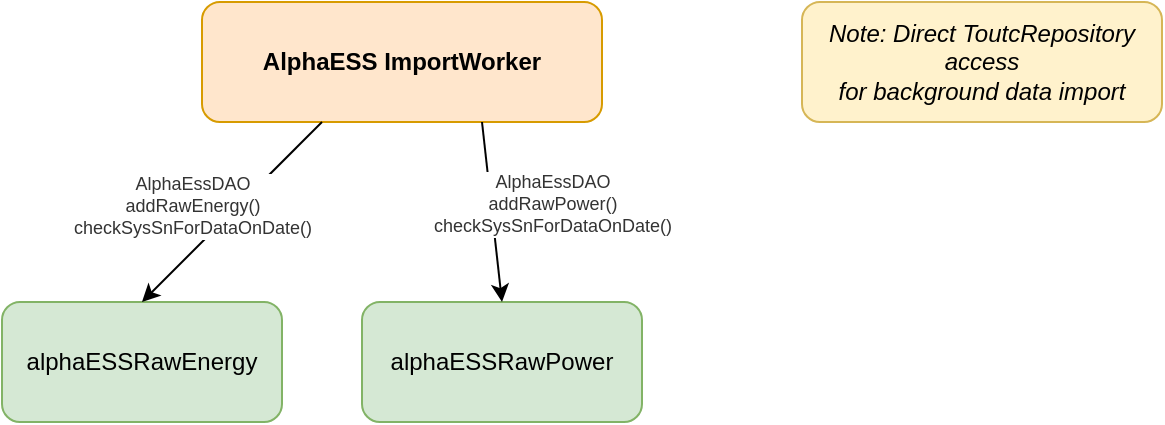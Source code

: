 <mxfile version="24.0.0" type="device">
  <diagram name="AlphaESS ImportWorker Dependencies" id="alphaess-import-worker">
    <mxGraphModel dx="1200" dy="700" grid="1" gridSize="10" guides="1" tooltips="1" connect="1" arrows="1" fold="1" page="1" pageScale="1" pageWidth="1400" pageHeight="900" math="0" shadow="0">
      <root>
        <mxCell id="0" />
        <mxCell id="1" parent="0" />
        
        <!-- AlphaESS ImportWorker -->
        <mxCell id="alphaess-import-worker" value="AlphaESS ImportWorker" style="rounded=1;whiteSpace=wrap;html=1;fillColor=#FFE6CC;strokeColor=#D79B00;fontColor=#000000;fontStyle=1;" vertex="1" parent="1">
          <mxGeometry x="150" y="50" width="200" height="60" as="geometry" />
        </mxCell>
        
        <!-- Database Tables -->
        <mxCell id="alphaess-raw-energy-table" value="alphaESSRawEnergy" style="rounded=1;whiteSpace=wrap;html=1;fillColor=#D5E8D4;strokeColor=#82B366;fontColor=#000000;" vertex="1" parent="1">
          <mxGeometry x="50" y="200" width="140" height="60" as="geometry" />
        </mxCell>
        
        <mxCell id="alphaess-raw-power-table" value="alphaESSRawPower" style="rounded=1;whiteSpace=wrap;html=1;fillColor=#D5E8D4;strokeColor=#82B366;fontColor=#000000;" vertex="1" parent="1">
          <mxGeometry x="230" y="200" width="140" height="60" as="geometry" />
        </mxCell>
        
        <!-- Connections with DAO annotations -->
        <mxCell id="connection1" value="" style="endArrow=classic;html=1;rounded=1;exitX=0.3;exitY=1;exitDx=0;exitDy=0;entryX=0.5;entryY=0;entryDx=0;entryDy=0;" edge="1" parent="1" source="alphaess-import-worker" target="alphaess-raw-energy-table">
          <mxGeometry width="50" height="50" relative="1" as="geometry">
            <mxPoint x="300" y="300" as="sourcePoint" />
            <mxPoint x="350" y="250" as="targetPoint" />
          </mxGeometry>
        </mxCell>
        
        <mxCell id="dao1-label" value="AlphaEssDAO&#xa;addRawEnergy()&#xa;checkSysSnForDataOnDate()" style="edgeLabel;html=1;align=center;verticalAlign=middle;resizable=0;points=[];fontSize=9;fontColor=#333333;" vertex="1" connectable="0" parent="connection1">
          <mxGeometry x="-0.2" y="1" relative="1" as="geometry">
            <mxPoint x="-30" y="5" as="offset" />
          </mxGeometry>
        </mxCell>
        
        <mxCell id="connection2" value="" style="endArrow=classic;html=1;rounded=1;exitX=0.7;exitY=1;exitDx=0;exitDy=0;entryX=0.5;entryY=0;entryDx=0;entryDy=0;" edge="1" parent="1" source="alphaess-import-worker" target="alphaess-raw-power-table">
          <mxGeometry width="50" height="50" relative="1" as="geometry">
            <mxPoint x="300" y="300" as="sourcePoint" />
            <mxPoint x="350" y="250" as="targetPoint" />
          </mxGeometry>
        </mxCell>
        
        <mxCell id="dao2-label" value="AlphaEssDAO&#xa;addRawPower()&#xa;checkSysSnForDataOnDate()" style="edgeLabel;html=1;align=center;verticalAlign=middle;resizable=0;points=[];fontSize=9;fontColor=#333333;" vertex="1" connectable="0" parent="connection2">
          <mxGeometry x="-0.2" y="1" relative="1" as="geometry">
            <mxPoint x="30" y="5" as="offset" />
          </mxGeometry>
        </mxCell>
        
        <!-- Note about direct repository access -->
        <mxCell id="note" value="Note: Direct ToutcRepository access&#xa;for background data import" style="rounded=1;whiteSpace=wrap;html=1;fillColor=#FFF2CC;strokeColor=#D6B656;fontColor=#000000;fontStyle=2;" vertex="1" parent="1">
          <mxGeometry x="450" y="50" width="180" height="60" as="geometry" />
        </mxCell>
        
      </root>
    </mxGraphModel>
  </diagram>
</mxfile>